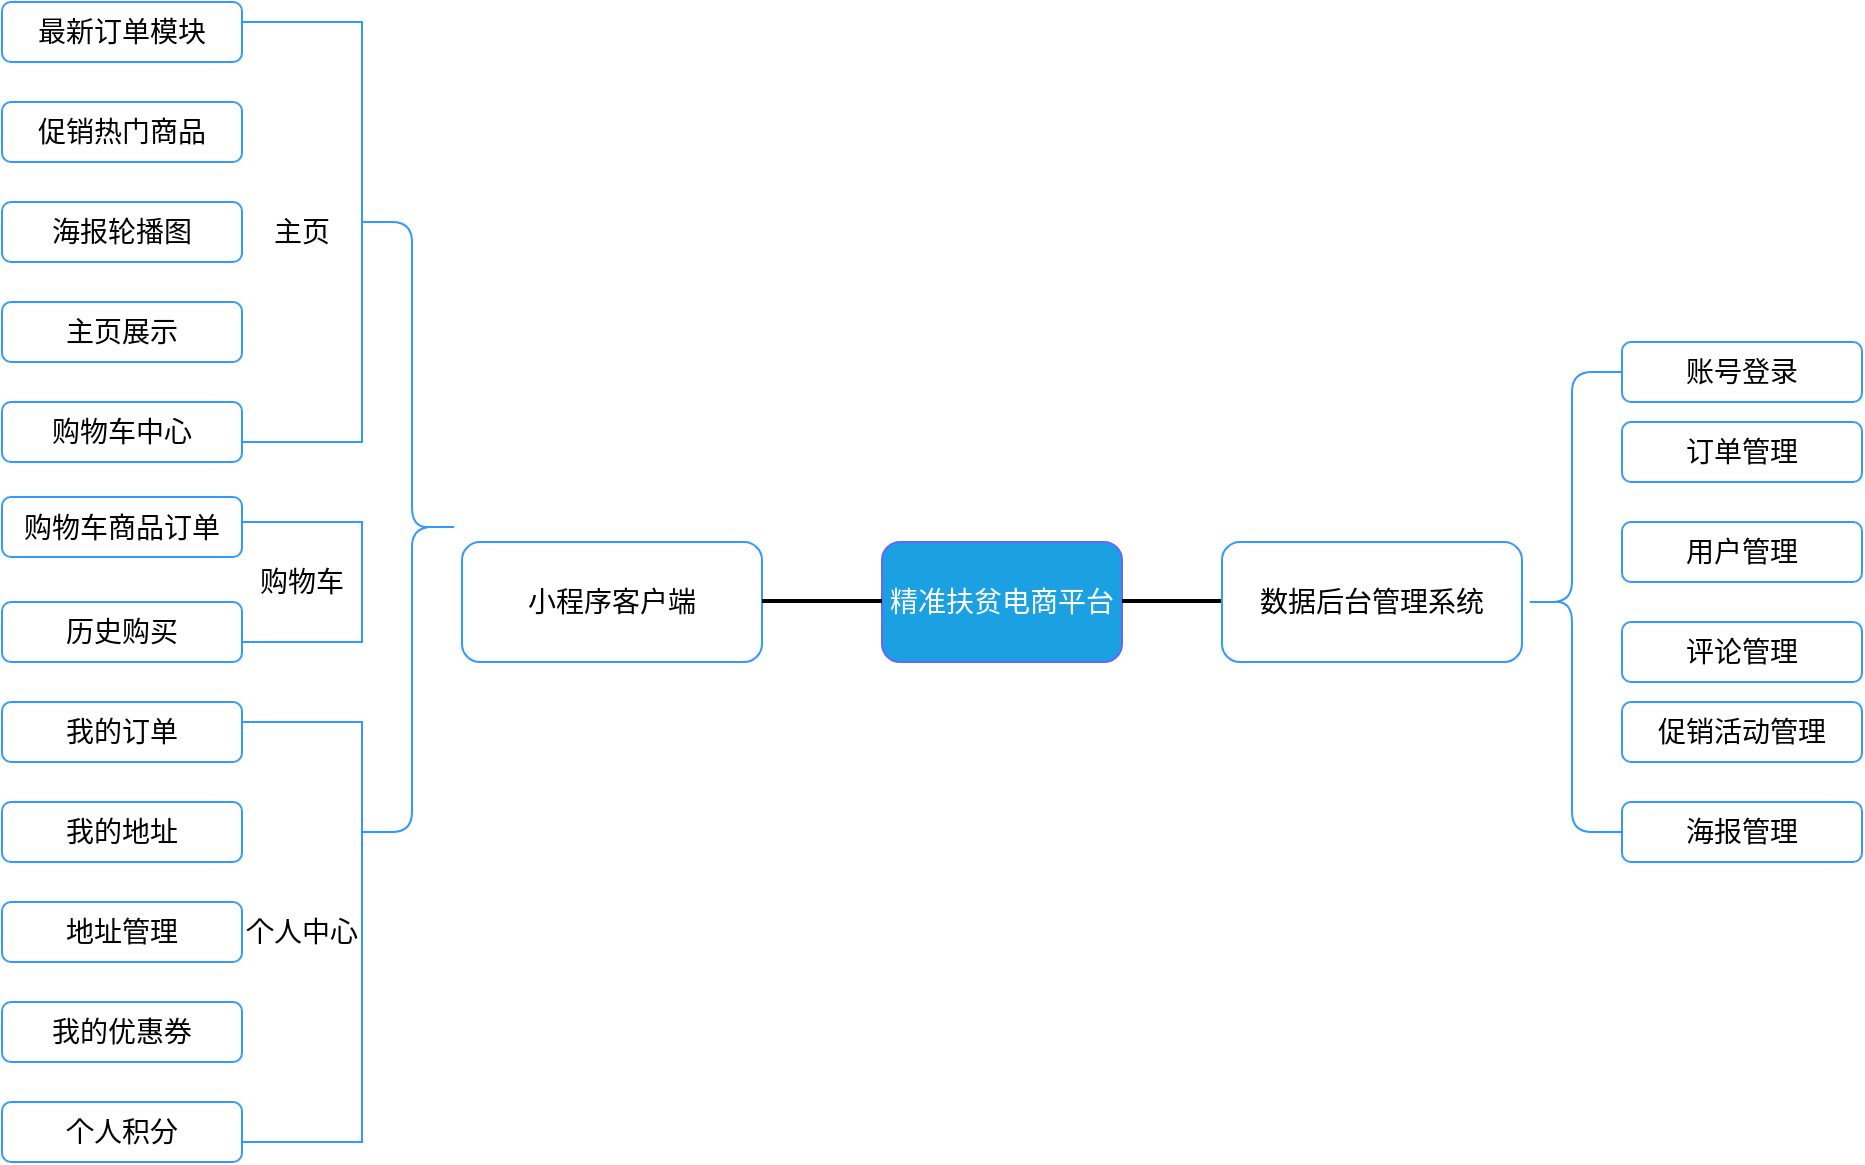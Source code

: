 <mxfile version="18.0.0" type="github">
  <diagram id="upxESWyyqBrK6R5J3ZWn" name="Page-1">
    <mxGraphModel dx="2048" dy="1813" grid="1" gridSize="10" guides="1" tooltips="1" connect="1" arrows="1" fold="1" page="1" pageScale="1" pageWidth="827" pageHeight="1169" math="0" shadow="0">
      <root>
        <mxCell id="0" />
        <mxCell id="1" parent="0" />
        <mxCell id="bcXny3qcxB3zfZZRFjw4-1" value="&lt;font style=&quot;font-size: 14px&quot;&gt;精准扶贫电商平台&lt;/font&gt;" style="rounded=1;whiteSpace=wrap;html=1;fillColor=#1ba1e2;strokeColor=#6666FF;fontColor=#ffffff;gradientColor=none;perimeterSpacing=2;strokeWidth=1;" parent="1" vertex="1">
          <mxGeometry x="-130" y="220" width="120" height="60" as="geometry" />
        </mxCell>
        <mxCell id="bcXny3qcxB3zfZZRFjw4-2" value="" style="endArrow=none;html=1;rounded=0;fontSize=14;strokeWidth=2;" parent="1" edge="1">
          <mxGeometry width="50" height="50" relative="1" as="geometry">
            <mxPoint x="-10" y="249.5" as="sourcePoint" />
            <mxPoint x="50" y="249.5" as="targetPoint" />
          </mxGeometry>
        </mxCell>
        <mxCell id="bcXny3qcxB3zfZZRFjw4-3" value="数据后台管理系统" style="rounded=1;whiteSpace=wrap;html=1;fontSize=14;strokeColor=#3399FF;strokeWidth=1;gradientColor=none;" parent="1" vertex="1">
          <mxGeometry x="40" y="220" width="150" height="60" as="geometry" />
        </mxCell>
        <mxCell id="bcXny3qcxB3zfZZRFjw4-4" value="" style="shape=curlyBracket;whiteSpace=wrap;html=1;rounded=1;fontSize=14;strokeColor=#3399FF;strokeWidth=1;gradientColor=none;" parent="1" vertex="1">
          <mxGeometry x="190" y="135" width="50" height="230" as="geometry" />
        </mxCell>
        <mxCell id="bcXny3qcxB3zfZZRFjw4-7" value="账号登录" style="rounded=1;whiteSpace=wrap;html=1;fontSize=14;strokeColor=#3399FF;strokeWidth=1;gradientColor=none;" parent="1" vertex="1">
          <mxGeometry x="240" y="120" width="120" height="30" as="geometry" />
        </mxCell>
        <mxCell id="bcXny3qcxB3zfZZRFjw4-8" value="订单管理&lt;span style=&quot;color: rgba(0 , 0 , 0 , 0) ; font-family: monospace ; font-size: 0px&quot;&gt;%3CmxGraphModel%3E%3Croot%3E%3CmxCell%20id%3D%220%22%2F%3E%3CmxCell%20id%3D%221%22%20parent%3D%220%22%2F%3E%3CmxCell%20id%3D%222%22%20value%3D%22%E8%B4%A6%E5%8F%B7%E7%99%BB%E5%BD%95%22%20style%3D%22rounded%3D1%3BwhiteSpace%3Dwrap%3Bhtml%3D1%3BfontSize%3D14%3BstrokeColor%3D%233399FF%3BstrokeWidth%3D1%3BgradientColor%3Dnone%3B%22%20vertex%3D%221%22%20parent%3D%221%22%3E%3CmxGeometry%20x%3D%22700%22%20y%3D%22120%22%20width%3D%22120%22%20height%3D%2230%22%20as%3D%22geometry%22%2F%3E%3C%2FmxCell%3E%3C%2Froot%3E%3C%2FmxGraphModel%3E&lt;/span&gt;" style="rounded=1;whiteSpace=wrap;html=1;fontSize=14;strokeColor=#3399FF;strokeWidth=1;gradientColor=none;" parent="1" vertex="1">
          <mxGeometry x="240" y="160" width="120" height="30" as="geometry" />
        </mxCell>
        <mxCell id="bcXny3qcxB3zfZZRFjw4-9" value="用户管理" style="rounded=1;whiteSpace=wrap;html=1;fontSize=14;strokeColor=#3399FF;strokeWidth=1;gradientColor=none;" parent="1" vertex="1">
          <mxGeometry x="240" y="210" width="120" height="30" as="geometry" />
        </mxCell>
        <mxCell id="bcXny3qcxB3zfZZRFjw4-10" value="评论管理" style="rounded=1;whiteSpace=wrap;html=1;fontSize=14;strokeColor=#3399FF;strokeWidth=1;gradientColor=none;" parent="1" vertex="1">
          <mxGeometry x="240" y="260" width="120" height="30" as="geometry" />
        </mxCell>
        <mxCell id="bcXny3qcxB3zfZZRFjw4-11" value="促销活动管理" style="rounded=1;whiteSpace=wrap;html=1;fontSize=14;strokeColor=#3399FF;strokeWidth=1;gradientColor=none;" parent="1" vertex="1">
          <mxGeometry x="240" y="300" width="120" height="30" as="geometry" />
        </mxCell>
        <mxCell id="bcXny3qcxB3zfZZRFjw4-12" value="海报管理" style="rounded=1;whiteSpace=wrap;html=1;fontSize=14;strokeColor=#3399FF;strokeWidth=1;gradientColor=none;" parent="1" vertex="1">
          <mxGeometry x="240" y="350" width="120" height="30" as="geometry" />
        </mxCell>
        <mxCell id="bcXny3qcxB3zfZZRFjw4-24" value="" style="shape=curlyBracket;whiteSpace=wrap;html=1;rounded=1;fontSize=14;strokeColor=#3399FF;strokeWidth=1;gradientColor=none;direction=west;" parent="1" vertex="1">
          <mxGeometry x="-390" y="60" width="50" height="305" as="geometry" />
        </mxCell>
        <mxCell id="bcXny3qcxB3zfZZRFjw4-28" value="小程序客户端" style="rounded=1;whiteSpace=wrap;html=1;fontSize=14;strokeColor=#3399FF;strokeWidth=1;gradientColor=none;" parent="1" vertex="1">
          <mxGeometry x="-340" y="220" width="150" height="60" as="geometry" />
        </mxCell>
        <mxCell id="bcXny3qcxB3zfZZRFjw4-29" value="" style="endArrow=none;html=1;rounded=0;fontSize=14;strokeWidth=2;" parent="1" edge="1">
          <mxGeometry width="50" height="50" relative="1" as="geometry">
            <mxPoint x="-190" y="249.5" as="sourcePoint" />
            <mxPoint x="-130" y="249.5" as="targetPoint" />
          </mxGeometry>
        </mxCell>
        <mxCell id="bcXny3qcxB3zfZZRFjw4-30" value="主页展示" style="rounded=1;whiteSpace=wrap;html=1;fontSize=14;strokeColor=#3399FF;strokeWidth=1;gradientColor=none;" parent="1" vertex="1">
          <mxGeometry x="-570" y="100" width="120" height="30" as="geometry" />
        </mxCell>
        <mxCell id="bcXny3qcxB3zfZZRFjw4-31" value="购物车中心" style="rounded=1;whiteSpace=wrap;html=1;fontSize=14;strokeColor=#3399FF;strokeWidth=1;gradientColor=none;" parent="1" vertex="1">
          <mxGeometry x="-570" y="150" width="120" height="30" as="geometry" />
        </mxCell>
        <mxCell id="bcXny3qcxB3zfZZRFjw4-38" value="主页" style="shape=partialRectangle;whiteSpace=wrap;html=1;bottom=1;right=1;left=1;top=0;fillColor=none;routingCenterX=-0.5;fontSize=14;strokeColor=#3399FF;strokeWidth=1;direction=north;" parent="1" vertex="1">
          <mxGeometry x="-450" y="-40" width="60" height="210" as="geometry" />
        </mxCell>
        <mxCell id="bcXny3qcxB3zfZZRFjw4-40" value="海报轮播图&lt;span style=&quot;color: rgba(0 , 0 , 0 , 0) ; font-family: monospace ; font-size: 0px&quot;&gt;%3CmxGraphModel%3E%3Croot%3E%3CmxCell%20id%3D%220%22%2F%3E%3CmxCell%20id%3D%221%22%20parent%3D%220%22%2F%3E%3CmxCell%20id%3D%222%22%20value%3D%22%E4%B8%BB%E9%A1%B5%E5%B1%95%E7%A4%BA%22%20style%3D%22rounded%3D1%3BwhiteSpace%3Dwrap%3Bhtml%3D1%3BfontSize%3D14%3BstrokeColor%3D%233399FF%3BstrokeWidth%3D1%3BgradientColor%3Dnone%3B%22%20vertex%3D%221%22%20parent%3D%221%22%3E%3CmxGeometry%20x%3D%22-110%22%20y%3D%22100%22%20width%3D%22120%22%20height%3D%2230%22%20as%3D%22geometry%22%2F%3E%3C%2FmxCell%3E%3C%2Froot%3E%3C%2FmxGraphModel%3E&lt;/span&gt;" style="rounded=1;whiteSpace=wrap;html=1;fontSize=14;strokeColor=#3399FF;strokeWidth=1;gradientColor=none;" parent="1" vertex="1">
          <mxGeometry x="-570" y="50" width="120" height="30" as="geometry" />
        </mxCell>
        <mxCell id="bcXny3qcxB3zfZZRFjw4-41" value="促销热门商品" style="rounded=1;whiteSpace=wrap;html=1;fontSize=14;strokeColor=#3399FF;strokeWidth=1;gradientColor=none;" parent="1" vertex="1">
          <mxGeometry x="-570" width="120" height="30" as="geometry" />
        </mxCell>
        <mxCell id="bcXny3qcxB3zfZZRFjw4-42" value="最新订单模块" style="rounded=1;whiteSpace=wrap;html=1;fontSize=14;strokeColor=#3399FF;strokeWidth=1;gradientColor=none;" parent="1" vertex="1">
          <mxGeometry x="-570" y="-50" width="120" height="30" as="geometry" />
        </mxCell>
        <mxCell id="bcXny3qcxB3zfZZRFjw4-43" value="购物车&lt;span style=&quot;color: rgba(0 , 0 , 0 , 0) ; font-family: monospace ; font-size: 0px&quot;&gt;%3CmxGraphModel%3E%3Croot%3E%3CmxCell%20id%3D%220%22%2F%3E%3CmxCell%20id%3D%221%22%20parent%3D%220%22%2F%3E%3CmxCell%20id%3D%222%22%20value%3D%22%E4%B8%BB%E9%A1%B5%22%20style%3D%22shape%3DpartialRectangle%3BwhiteSpace%3Dwrap%3Bhtml%3D1%3Bbottom%3D1%3Bright%3D1%3Bleft%3D1%3Btop%3D0%3BfillColor%3Dnone%3BroutingCenterX%3D-0.5%3BfontSize%3D14%3BstrokeColor%3D%233399FF%3BstrokeWidth%3D1%3Bdirection%3Dnorth%3B%22%20vertex%3D%221%22%20parent%3D%221%22%3E%3CmxGeometry%20x%3D%2210%22%20y%3D%22-40%22%20width%3D%2260%22%20height%3D%22210%22%20as%3D%22geometry%22%2F%3E%3C%2FmxCell%3E%3C%2Froot%3E%3C%2FmxGraphModel%3E&lt;/span&gt;" style="shape=partialRectangle;whiteSpace=wrap;html=1;bottom=1;right=1;left=1;top=0;fillColor=none;routingCenterX=-0.5;fontSize=14;strokeColor=#3399FF;strokeWidth=1;direction=north;" parent="1" vertex="1">
          <mxGeometry x="-450" y="210" width="60" height="60" as="geometry" />
        </mxCell>
        <mxCell id="bcXny3qcxB3zfZZRFjw4-45" value="个人中心" style="shape=partialRectangle;whiteSpace=wrap;html=1;bottom=1;right=1;left=1;top=0;fillColor=none;routingCenterX=-0.5;fontSize=14;strokeColor=#3399FF;strokeWidth=1;direction=north;" parent="1" vertex="1">
          <mxGeometry x="-450" y="310" width="60" height="210" as="geometry" />
        </mxCell>
        <mxCell id="bcXny3qcxB3zfZZRFjw4-46" value="购物车商品订单" style="rounded=1;whiteSpace=wrap;html=1;fontSize=14;strokeColor=#3399FF;strokeWidth=1;gradientColor=none;" parent="1" vertex="1">
          <mxGeometry x="-570" y="197.5" width="120" height="30" as="geometry" />
        </mxCell>
        <mxCell id="bcXny3qcxB3zfZZRFjw4-47" value="历史购买" style="rounded=1;whiteSpace=wrap;html=1;fontSize=14;strokeColor=#3399FF;strokeWidth=1;gradientColor=none;" parent="1" vertex="1">
          <mxGeometry x="-570" y="250" width="120" height="30" as="geometry" />
        </mxCell>
        <mxCell id="bcXny3qcxB3zfZZRFjw4-48" value="我的订单" style="rounded=1;whiteSpace=wrap;html=1;fontSize=14;strokeColor=#3399FF;strokeWidth=1;gradientColor=none;" parent="1" vertex="1">
          <mxGeometry x="-570" y="300" width="120" height="30" as="geometry" />
        </mxCell>
        <mxCell id="bcXny3qcxB3zfZZRFjw4-49" value="我的地址&lt;span style=&quot;color: rgba(0 , 0 , 0 , 0) ; font-family: monospace ; font-size: 0px&quot;&gt;%3CmxGraphModel%3E%3Croot%3E%3CmxCell%20id%3D%220%22%2F%3E%3CmxCell%20id%3D%221%22%20parent%3D%220%22%2F%3E%3CmxCell%20id%3D%222%22%20value%3D%22%E5%8E%86%E5%8F%B2%E8%B4%AD%E4%B9%B0%22%20style%3D%22rounded%3D1%3BwhiteSpace%3Dwrap%3Bhtml%3D1%3BfontSize%3D14%3BstrokeColor%3D%233399FF%3BstrokeWidth%3D1%3BgradientColor%3Dnone%3B%22%20vertex%3D%221%22%20parent%3D%221%22%3E%3CmxGeometry%20x%3D%22-110%22%20y%3D%22250%22%20width%3D%22120%22%20height%3D%2230%22%20as%3D%22geometry%22%2F%3E%3C%2FmxCell%3E%3C%2Froot%3E%3C%2FmxGraphModel%3E&lt;/span&gt;" style="rounded=1;whiteSpace=wrap;html=1;fontSize=14;strokeColor=#3399FF;strokeWidth=1;gradientColor=none;" parent="1" vertex="1">
          <mxGeometry x="-570" y="350" width="120" height="30" as="geometry" />
        </mxCell>
        <mxCell id="bcXny3qcxB3zfZZRFjw4-50" value="地址管理" style="rounded=1;whiteSpace=wrap;html=1;fontSize=14;strokeColor=#3399FF;strokeWidth=1;gradientColor=none;" parent="1" vertex="1">
          <mxGeometry x="-570" y="400" width="120" height="30" as="geometry" />
        </mxCell>
        <mxCell id="bcXny3qcxB3zfZZRFjw4-51" value="我的优惠券" style="rounded=1;whiteSpace=wrap;html=1;fontSize=14;strokeColor=#3399FF;strokeWidth=1;gradientColor=none;" parent="1" vertex="1">
          <mxGeometry x="-570" y="450" width="120" height="30" as="geometry" />
        </mxCell>
        <mxCell id="bcXny3qcxB3zfZZRFjw4-52" value="个人积分" style="rounded=1;whiteSpace=wrap;html=1;fontSize=14;strokeColor=#3399FF;strokeWidth=1;gradientColor=none;" parent="1" vertex="1">
          <mxGeometry x="-570" y="500" width="120" height="30" as="geometry" />
        </mxCell>
      </root>
    </mxGraphModel>
  </diagram>
</mxfile>
